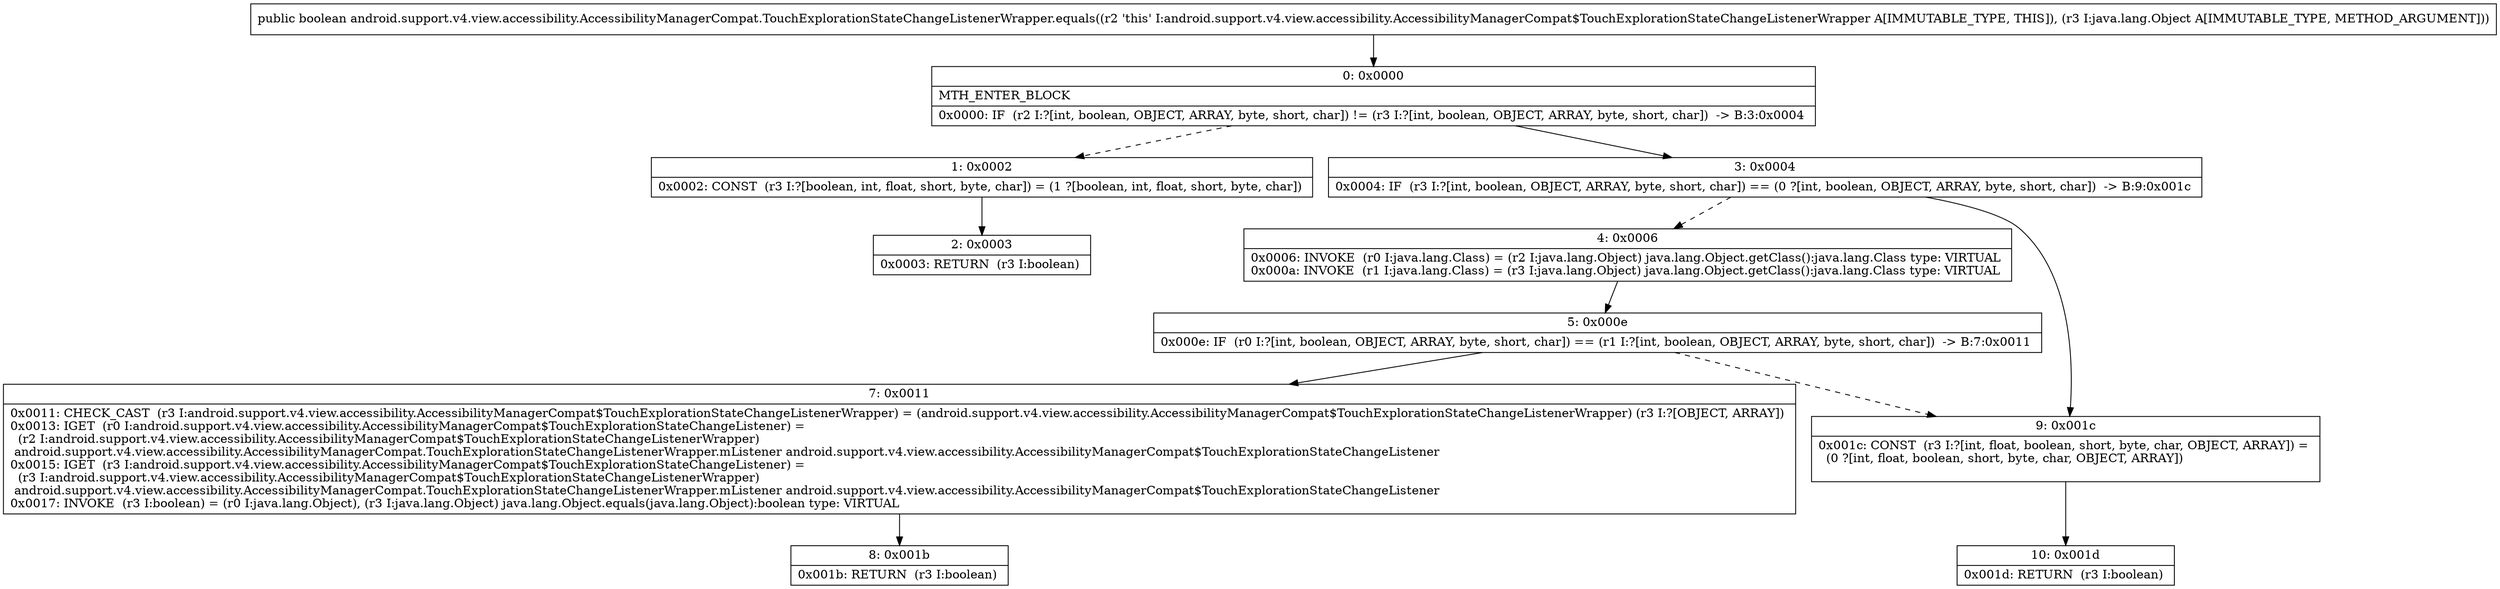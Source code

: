 digraph "CFG forandroid.support.v4.view.accessibility.AccessibilityManagerCompat.TouchExplorationStateChangeListenerWrapper.equals(Ljava\/lang\/Object;)Z" {
Node_0 [shape=record,label="{0\:\ 0x0000|MTH_ENTER_BLOCK\l|0x0000: IF  (r2 I:?[int, boolean, OBJECT, ARRAY, byte, short, char]) != (r3 I:?[int, boolean, OBJECT, ARRAY, byte, short, char])  \-\> B:3:0x0004 \l}"];
Node_1 [shape=record,label="{1\:\ 0x0002|0x0002: CONST  (r3 I:?[boolean, int, float, short, byte, char]) = (1 ?[boolean, int, float, short, byte, char]) \l}"];
Node_2 [shape=record,label="{2\:\ 0x0003|0x0003: RETURN  (r3 I:boolean) \l}"];
Node_3 [shape=record,label="{3\:\ 0x0004|0x0004: IF  (r3 I:?[int, boolean, OBJECT, ARRAY, byte, short, char]) == (0 ?[int, boolean, OBJECT, ARRAY, byte, short, char])  \-\> B:9:0x001c \l}"];
Node_4 [shape=record,label="{4\:\ 0x0006|0x0006: INVOKE  (r0 I:java.lang.Class) = (r2 I:java.lang.Object) java.lang.Object.getClass():java.lang.Class type: VIRTUAL \l0x000a: INVOKE  (r1 I:java.lang.Class) = (r3 I:java.lang.Object) java.lang.Object.getClass():java.lang.Class type: VIRTUAL \l}"];
Node_5 [shape=record,label="{5\:\ 0x000e|0x000e: IF  (r0 I:?[int, boolean, OBJECT, ARRAY, byte, short, char]) == (r1 I:?[int, boolean, OBJECT, ARRAY, byte, short, char])  \-\> B:7:0x0011 \l}"];
Node_7 [shape=record,label="{7\:\ 0x0011|0x0011: CHECK_CAST  (r3 I:android.support.v4.view.accessibility.AccessibilityManagerCompat$TouchExplorationStateChangeListenerWrapper) = (android.support.v4.view.accessibility.AccessibilityManagerCompat$TouchExplorationStateChangeListenerWrapper) (r3 I:?[OBJECT, ARRAY]) \l0x0013: IGET  (r0 I:android.support.v4.view.accessibility.AccessibilityManagerCompat$TouchExplorationStateChangeListener) = \l  (r2 I:android.support.v4.view.accessibility.AccessibilityManagerCompat$TouchExplorationStateChangeListenerWrapper)\l android.support.v4.view.accessibility.AccessibilityManagerCompat.TouchExplorationStateChangeListenerWrapper.mListener android.support.v4.view.accessibility.AccessibilityManagerCompat$TouchExplorationStateChangeListener \l0x0015: IGET  (r3 I:android.support.v4.view.accessibility.AccessibilityManagerCompat$TouchExplorationStateChangeListener) = \l  (r3 I:android.support.v4.view.accessibility.AccessibilityManagerCompat$TouchExplorationStateChangeListenerWrapper)\l android.support.v4.view.accessibility.AccessibilityManagerCompat.TouchExplorationStateChangeListenerWrapper.mListener android.support.v4.view.accessibility.AccessibilityManagerCompat$TouchExplorationStateChangeListener \l0x0017: INVOKE  (r3 I:boolean) = (r0 I:java.lang.Object), (r3 I:java.lang.Object) java.lang.Object.equals(java.lang.Object):boolean type: VIRTUAL \l}"];
Node_8 [shape=record,label="{8\:\ 0x001b|0x001b: RETURN  (r3 I:boolean) \l}"];
Node_9 [shape=record,label="{9\:\ 0x001c|0x001c: CONST  (r3 I:?[int, float, boolean, short, byte, char, OBJECT, ARRAY]) = \l  (0 ?[int, float, boolean, short, byte, char, OBJECT, ARRAY])\l \l}"];
Node_10 [shape=record,label="{10\:\ 0x001d|0x001d: RETURN  (r3 I:boolean) \l}"];
MethodNode[shape=record,label="{public boolean android.support.v4.view.accessibility.AccessibilityManagerCompat.TouchExplorationStateChangeListenerWrapper.equals((r2 'this' I:android.support.v4.view.accessibility.AccessibilityManagerCompat$TouchExplorationStateChangeListenerWrapper A[IMMUTABLE_TYPE, THIS]), (r3 I:java.lang.Object A[IMMUTABLE_TYPE, METHOD_ARGUMENT])) }"];
MethodNode -> Node_0;
Node_0 -> Node_1[style=dashed];
Node_0 -> Node_3;
Node_1 -> Node_2;
Node_3 -> Node_4[style=dashed];
Node_3 -> Node_9;
Node_4 -> Node_5;
Node_5 -> Node_7;
Node_5 -> Node_9[style=dashed];
Node_7 -> Node_8;
Node_9 -> Node_10;
}

